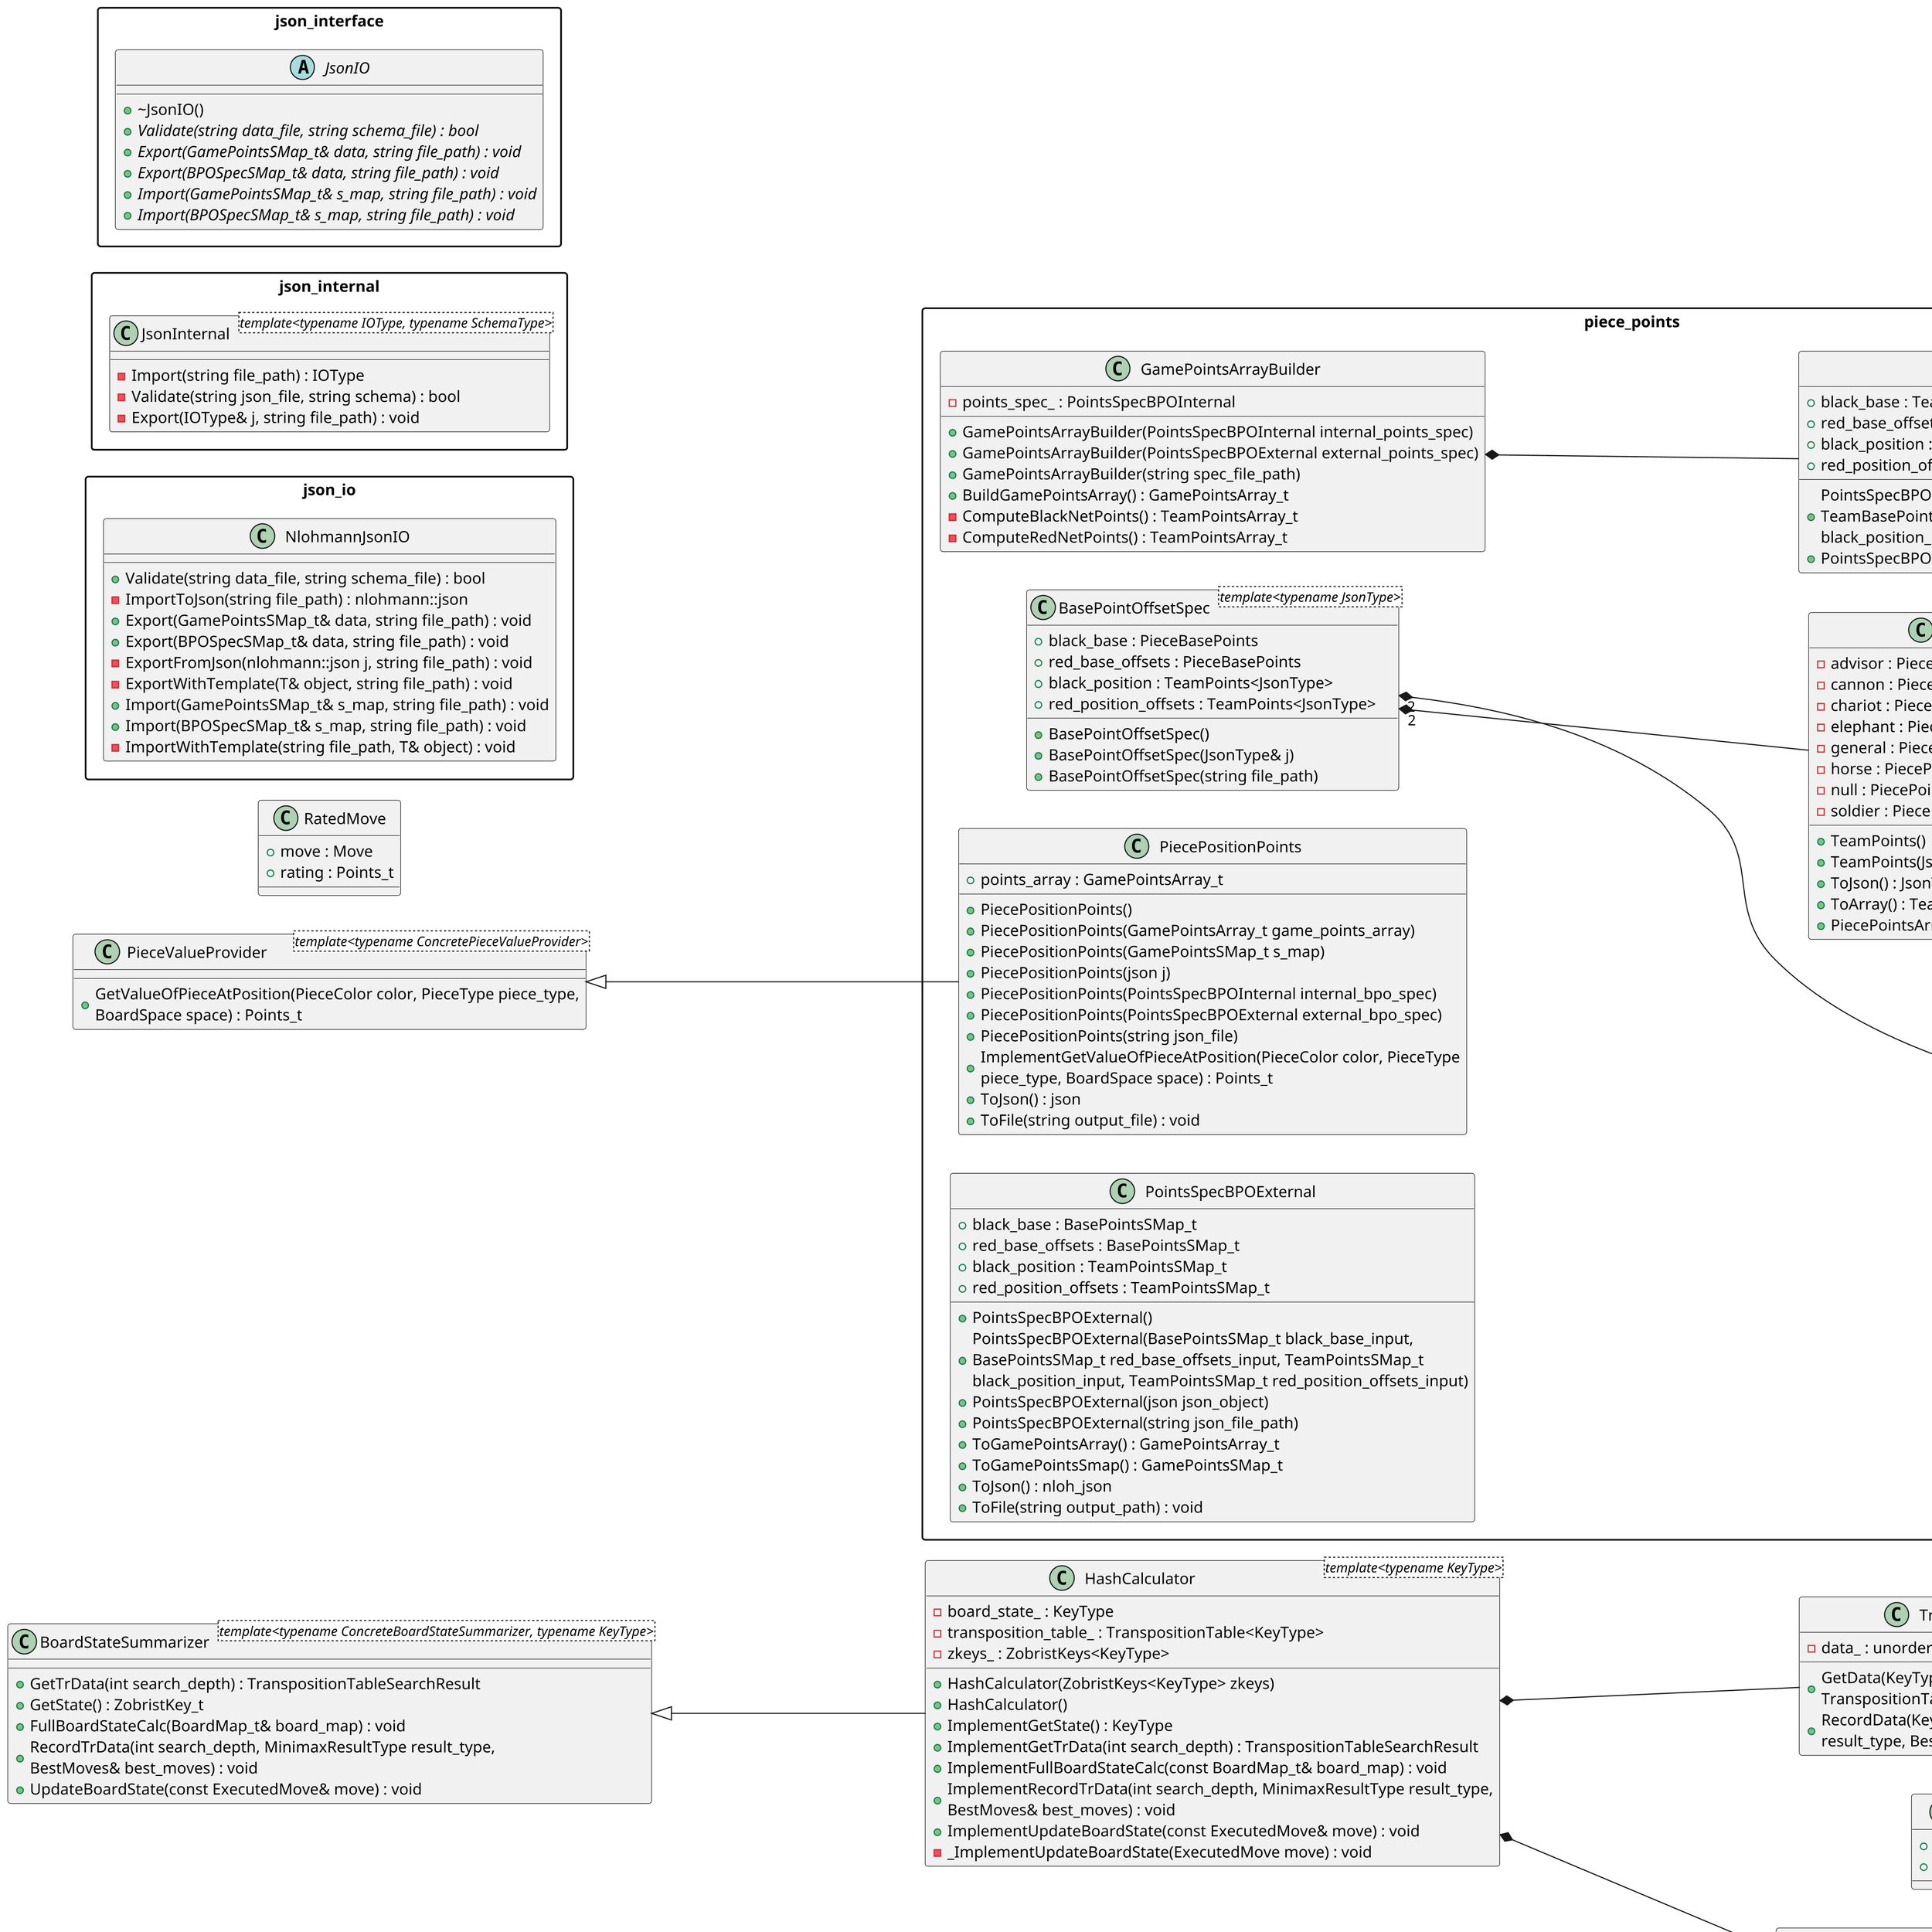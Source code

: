 @startuml
!define RECTANGLE_PACKAGE
skinparam dpi 300
skinparam packageStyle rect
skinparam wrapWidth 500
left to right direction
scale 0.75




/' Objects '/

class BoardStateSummarizer <template<typename ConcreteBoardStateSummarizer, typename KeyType>> {
	+GetTrData(int search_depth) : TranspositionTableSearchResult
	+GetState() : ZobristKey_t
	+FullBoardStateCalc(BoardMap_t& board_map) : void
	+RecordTrData(int search_depth, MinimaxResultType result_type, BestMoves& best_moves) : void
	+UpdateBoardState(const ExecutedMove& move) : void
}


class GameBoard {
	+GameBoard()
	+GameBoard(const BoardMapInt_t starting_board)
	-vector<function<void(ExecutedMove)
	-board_map_ : BoardMap_t
	+map() : BoardMap_t& {query}
	+ImplementExecuteMove(Move move) : ExecutedMove
	+GetOccupant(BoardSpace space) : GamePiece
	-move_calculator_ : MoveCalculator
	+ImplementCalcFinalMovesOf(PieceColor color) : MoveCollection
	+ImplementGetColor(BoardSpace space) : PieceColor
	+ImplementGetType(BoardSpace space) : PieceType
	+IsInCheck(PieceColor color) : bool
	-ViolatesRepeatRule(PieceColor color) : bool
	+GetMoveLog() : std::map<PieceColor , vector<ExecutedMove>>
	-move_log_ : std::map<PieceColor, vector<ExecutedMove>>
	+ImplementGetAllSpacesOccupiedBy(PieceColor color) : vector<BoardSpace>
	-AddToMoveLog(ExecutedMove executed_move) : void
	+ImplementAttachMoveCallback(function<void ( ExecutedMove )> callback) : void
	+ImplementUndoMove(ExecutedMove executed_move) : void
	-RemoveFromMoveLog(ExecutedMove executed_move) : void
	-SetOccupant(BoardSpace space, GamePiece piece) : void
	-UpdateHashCalculator(ExecutedMove executed_move) : void
}


class HashCalculator <template<typename KeyType>> {
	+HashCalculator(ZobristKeys<KeyType> zkeys)
	+HashCalculator()
	+ImplementGetState() : KeyType
	-board_state_ : KeyType
	-transposition_table_ : TranspositionTable<KeyType>
	+ImplementGetTrData(int search_depth) : TranspositionTableSearchResult
	-zkeys_ : ZobristKeys<KeyType>
	+ImplementFullBoardStateCalc(const BoardMap_t& board_map) : void
	+ImplementRecordTrData(int search_depth, MinimaxResultType result_type, BestMoves& best_moves) : void
	+ImplementUpdateBoardState(const ExecutedMove& move) : void
	-_ImplementUpdateBoardState(ExecutedMove move) : void
}


class MinimaxMoveEvaluator <template<typename ConcreteSpaceInfoProvider, typename ConcreteBoardStateSummarizer, typename ConcretePieceValueProvider>> {
	+MinimaxMoveEvaluator(PieceColor evaluating_player, int starting_search_depth, ConcreteSpaceInfoProvider& game_board, ConcretePieceValueProvider game_position_points)
	+MinimaxMoveEvaluator(PieceColor evaluating_player, int starting_search_depth, ConcreteSpaceInfoProvider& game_board)
	-EvaluateEndOfGameLeaf(PieceColor cur_player, MinimaxResultType& result_type) : BestMoves
	-EvaluateNonWinLeaf(PieceColor cur_player) : BestMoves
	-MinimaxRec(int remaining_search_depth, int alpha, int beta, PieceColor cur_player, SearchSummary& single_search_summary, bool use_transposition_table) : BestMoves
	-hash_calculator_ : ConcreteBoardStateSummarizer
	-game_position_points_ : ConcretePieceValueProvider
	-game_board_ : ConcreteSpaceInfoProvider&
	+ImplementSelectMove() : Move
	-RunMinimax(SearchSummary& single_search_summary, bool use_transposition_table) : Move
	-evaluating_player_ : PieceColor
	+GetPlayerTotal(PieceColor color) : Points_t
	-GetValueOfPieceAtPosition(PieceColor color, PieceType piece_type, BoardSpace space) : Points_t
	-RateMove(Move move, PieceColor cur_player) : RatedMove
	+GetSearchSummaries() : SearchSummaries
	-search_summaries_ : SearchSummaries
	+StartingSearchDepth() : int
	-num_move_selections_ : int
	-starting_search_depth_ : int
	+KeySizeBits() : size_t
	-GenerateRankedMoveList(PieceColor cur_player, MoveCollection& cur_player_moves) : std::vector<RatedMove>
}


class MoveCalculator {
	+MoveCalculator()
	+CalcAllMovesNoCheckTest(PieceColor color, const BoardMap_t& board_map) : MoveCollection
	-ImplementCalcAllMovesNoCheckTest(PieceColor color, const BoardMap_t& board_map) : MoveCollection
	-piece_dispatch_array_ : PieceDispatchArray_t
	-piece_moves_ : PieceMoves
	+IsOccupied(const BoardMap_t& board_map, const BoardSpace& space) : bool
	+CalcMovesFrom(const BoardSpace space, MoveCollection& team_moves, const BoardMap_t& board_map) : void
	-ImplementCalcMovesFrom(const BoardSpace space, MoveCollection& team_moves, const BoardMap_t& board_map) : void
}


class MoveEvaluatorInterface <template<typename ConcreteMoveEvaluator>> {
	+SelectMove() : Move
}


class PieceMoves {
	-{static} FwdDirection(PieceColor color) : BoardDirection
	-{static} ExistsAndPassesColorTest(const BoardMap_t& board_map, const BoardSpace& space, PieceColor moving_piece_color) : bool
	+AdvisorMoves(const BoardMap_t& board_map, PieceColor color, const BoardSpace& space, MoveCollection& team_moves) : void
	+CannonMoves(const BoardMap_t& board_map, PieceColor color, const BoardSpace& space, MoveCollection& team_moves) : void
	+ChariotMoves(const BoardMap_t& board_map, PieceColor color, const BoardSpace& space, MoveCollection& team_moves) : void
	+ElephantMoves(const BoardMap_t& board_map, PieceColor color, const BoardSpace& space, MoveCollection& team_moves) : void
	+FlyingGeneralMove(const BoardMap_t& board_map, PieceColor color, const BoardSpace& space, MoveCollection& team_moves) : void
	+GeneralMoves(const BoardMap_t& board_map, PieceColor color, const BoardSpace& space, MoveCollection& team_moves) : void
	+HorseMoves(const BoardMap_t& board_map, PieceColor color, const BoardSpace& space, MoveCollection& team_moves) : void
	+SoldierMoves(const BoardMap_t& board_map, PieceColor color, const BoardSpace& space, MoveCollection& team_moves) : void
	+StandardGeneralMoves(const BoardMap_t& board_map, PieceColor color, const BoardSpace& space, MoveCollection& team_moves) : void
}


class PieceValueProvider <template<typename ConcretePieceValueProvider>> {
	+GetValueOfPieceAtPosition(PieceColor color, PieceType piece_type, BoardSpace space) : Points_t
}


class RandomMoveEvaluator <template<typename ConcreteSpaceInfoProvider>> {
	+RandomMoveEvaluator(PieceColor evaluating_player, ConcreteSpaceInfoProvider& game_board)
	-game_board_ : ConcreteSpaceInfoProvider&
	+ImplementSelectMove() : Move
	-evaluating_player_ : PieceColor
}


class SpaceInfoProvider <template<typename ConcreteSpaceInfoProvider>> {
	+ExecuteMove(Move move) : ExecutedMove
	+CalcFinalMovesOf(PieceColor color) : MoveCollection
	+GetColor(BoardSpace space) : PieceColor
	+GetType(BoardSpace space) : PieceType
	+GetAllSpacesOccupiedBy(PieceColor color) : vector<BoardSpace>
	+AttachMoveCallback(function<void ( ExecutedMove )> callback) : void
	+UndoMove(ExecutedMove executed_move) : void
}


enum MinimaxResultType {
	kAlphaPrune
	kBetaPrune
	kEvaluatorLoses
	kEvaluatorWins
	kFullyEvaluatedNode
	kMax
	kMin
	kStandardLeaf
	kTrTableHit
	kUnknown
}


enum PieceColor {
	kBlk
	kNul
	kRed
}


enum PieceType {
	kAdv
	kCan
	kCha
	kEle
	kGen
	kHor
	kNnn
	kSol
}


class BestMoves {
	+best_moves : MoveCollection
	+best_eval : Points_t
}


class RatedMove {
	+move : Move
	+rating : Points_t
}


class ResultDepthCounts {
	+ResultDepthCounts(int max_search_depth)
	+data : std::vector<std::vector<int>>
	+Update(MinimaxResultType result_type, int search_depth) : void
}


class SearchSummaries {
	+NewExtraSearch(int search_depth, int search_number) : SearchSummary&
	+NewFirstSearch(int search_depth) : SearchSummary&
	+extra_searches : std::map<int, SearchSummary>
	+first_searches : std::vector<SearchSummary>
}


class SearchSummary {
	+SearchSummary(int max_search_depth)
	+best_moves : BestMoves
	+selected_move : Move
	+result_depth_counts : ResultDepthCounts
	+transposition_table_hits : ResultDepthCounts
	+num_nodes : int
	+time : std::chrono::duration<double, std::nano>
	+GetResultDepthCounts() : std::vector<std::vector<int>>
	+GetTranspositionTableHits() : std::vector<std::vector<int>>
	+SetBestMoves(BestMoves best_moves) : void
	+SetSelectedMove(Move selected_move) : void
	+SetTime(std::chrono::duration<double, std::nano> search_time) : void
	+Update(MinimaxResultType result_type, int search_depth, BestMoves best_moves) : void
	+UpdateTranspositionTableHits(MinimaxResultType result_type, int search_depth) : void
}


class TranspositionTable <template<typename KeyType>> {
	+GetData(KeyType board_state, int remaining_search_depth) : TranspositionTableSearchResult
	-data_ : unordered_map<KeyType, vector<TranspositionTableEntry>>
	+RecordData(KeyType state, int search_depth, MinimaxResultType result_type, BestMoves& best_moves) : void
}


class TranspositionTableEntry {
	+best_moves : BestMoves
	+result_type : MinimaxResultType
	+Score() : Points_t
	+remaining_search_depth : int
}


class TranspositionTableSearchResult {
	+table_entry : TranspositionTableEntry
	+found : bool
}


class ZobristKeys <template<typename KeyType>> {
	+ZobristKeys()
	+ZobristKeys(uint32_t seed)
	+ZobristKeys(KeyType new_turn_key, GameZarray_t& new_zarray)
	+ZobristKeys(json json_object)
	+ZobristKeys(string json_file_path)
	+{static} create_game_zarray(std::mt19937_64& gen_64) : GameZarray_t
	+zarray : GameZarray_t
	+GetHashValue(PieceColor color, PieceType piece_type, BoardSpace space) : KeyType
	+turn_key : KeyType
	+ToJson() : json
}


namespace piece_points {
	class GamePointsArrayBuilder {
		+GamePointsArrayBuilder(PointsSpecBPOInternal internal_points_spec)
		+GamePointsArrayBuilder(PointsSpecBPOExternal external_points_spec)
		+GamePointsArrayBuilder(string spec_file_path)
		+BuildGamePointsArray() : GamePointsArray_t
		-points_spec_ : PointsSpecBPOInternal
		-ComputeBlackNetPoints() : TeamPointsArray_t
		-ComputeRedNetPoints() : TeamPointsArray_t
	}

	class BasePointOffsetSpec <template<typename JsonType>> {
		+BasePointOffsetSpec()
		+BasePointOffsetSpec(JsonType& j)
		+BasePointOffsetSpec(string file_path)
		+black_base : PieceBasePoints
		+red_base_offsets : PieceBasePoints
		+black_position : TeamPoints<JsonType>
		+red_position_offsets : TeamPoints<JsonType>
	}

	class PieceBasePoints {
		+advisor : int
		+cannon : int
		+chariot : int
		+elephant : int
		+general : int
		+horse : int
		+null : int
		+soldier : int
	}

	class PiecePositionPoints {
		+PiecePositionPoints()
		+PiecePositionPoints(GamePointsArray_t game_points_array)
		+PiecePositionPoints(GamePointsSMap_t s_map)
		+PiecePositionPoints(json j)
		+PiecePositionPoints(PointsSpecBPOInternal internal_bpo_spec)
		+PiecePositionPoints(PointsSpecBPOExternal external_bpo_spec)
		+PiecePositionPoints(string json_file)
		+points_array : GamePointsArray_t
		+ImplementGetValueOfPieceAtPosition(PieceColor color, PieceType piece_type, BoardSpace space) : Points_t
		+ToJson() : json
		+ToFile(string output_file) : void
	}

	class PointsSpecBPOExternal {
		+PointsSpecBPOExternal()
		+PointsSpecBPOExternal(BasePointsSMap_t black_base_input, BasePointsSMap_t red_base_offsets_input, TeamPointsSMap_t black_position_input, TeamPointsSMap_t red_position_offsets_input)
		+PointsSpecBPOExternal(json json_object)
		+PointsSpecBPOExternal(string json_file_path)
		+black_base : BasePointsSMap_t
		+red_base_offsets : BasePointsSMap_t
		+ToGamePointsArray() : GamePointsArray_t
		+ToGamePointsSmap() : GamePointsSMap_t
		+black_position : TeamPointsSMap_t
		+red_position_offsets : TeamPointsSMap_t
		+ToJson() : nloh_json
		+ToFile(string output_path) : void
	}

	class PointsSpecBPOInternal {
		+PointsSpecBPOInternal(TeamBasePoints_t black_base_input, TeamBasePoints_t red_base_offsets_input, TeamPointsEMap_t black_position_input, TeamPointsEMap_t red_position_offsets_input)
		+PointsSpecBPOInternal(PointsSpecBPOExternal external_spec)
		+black_base : TeamBasePoints_t
		+red_base_offsets : TeamBasePoints_t
		+black_position : TeamPointsEMap_t
		+red_position_offsets : TeamPointsEMap_t
	}

	class TeamPoints <template<typename JsonType>> {
		+TeamPoints()
		+TeamPoints(JsonType& j)
		+ToJson() : JsonType
		-advisor : PiecePointsArray_t
		-cannon : PiecePointsArray_t
		-chariot : PiecePointsArray_t
		-elephant : PiecePointsArray_t
		-general : PiecePointsArray_t
		-horse : PiecePointsArray_t
		-null : PiecePointsArray_t
		-soldier : PiecePointsArray_t
		+ToArray() : TeamPointsArray_t
		+PiecePointsArrays() : unordered_map<string , PiecePointsArray_t>
	}
}


namespace json_io {
	class NlohmannJsonIO {
		+Validate(string data_file, string schema_file) : bool
		-ImportToJson(string file_path) : nlohmann::json
		+Export(GamePointsSMap_t& data, string file_path) : void
		+Export(BPOSpecSMap_t& data, string file_path) : void
		-ExportFromJson(nlohmann::json j, string file_path) : void
		-ExportWithTemplate(T& object, string file_path) : void
		+Import(GamePointsSMap_t& s_map, string file_path) : void
		+Import(BPOSpecSMap_t& s_map, string file_path) : void
		-ImportWithTemplate(string file_path, T& object) : void
	}
}


namespace json_internal {
	class JsonInternal <template<typename IOType, typename SchemaType>> {
		-Import(string file_path) : IOType
		-Validate(string json_file, string schema) : bool
		-Export(IOType& j, string file_path) : void
	}
}


namespace json_interface {
	abstract class JsonIO {
		+~JsonIO()
		+{abstract} Validate(string data_file, string schema_file) : bool
		+{abstract} Export(GamePointsSMap_t& data, string file_path) : void
		+{abstract} Export(BPOSpecSMap_t& data, string file_path) : void
		+{abstract} Import(GamePointsSMap_t& s_map, string file_path) : void
		+{abstract} Import(BPOSpecSMap_t& s_map, string file_path) : void
	}
}


namespace board_components {
	class BoardDirection {
		+file : BoardIdx_t
		+rank : BoardIdx_t
	}

	class BoardSpace {
		+file : BoardIdx_t
		+rank : BoardIdx_t
		+operator+(const BoardDirection direction) : BoardSpace {query}
		+IsInCastleOf(const PieceColor color) : bool {query}
		+IsInHomelandOf(const PieceColor color) : bool {query}
		+IsOnBoard() : bool {query}
		+operator!=(const BoardSpace other) : bool {query}
		+operator==(const BoardSpace other) : bool {query}
	}

	class CastleEdges {
		+max_file : BoardIdx_t
		+max_rank : BoardIdx_t
		+min_file : BoardIdx_t
		+min_rank : BoardIdx_t
	}

	class ExecutedMove {
		+destination_piece : GamePiece
		+moving_piece : GamePiece
		+spaces : Move
		+operator==(const ExecutedMove other) : bool
	}

	class GamePiece {
		+GamePiece()
		+GamePiece(int int_piece)
		+GamePiece(PieceType type, PieceColor color)
		+piece_color : PieceColor
		+piece_type : PieceType
		+operator==(const GamePiece& other) : bool {query}
	}

	class Move {
		+end : BoardSpace
		+start : BoardSpace
		+operator==(const Move other) : bool
	}

	class MoveCollection {
		+MoveCollection()
		+MoveCollection(vector<Move> my_moves)
		+MoveCollection(size_t reserve_size)
		+ContainsDestination(const BoardSpace& space) : bool
		+ContainsMove(const Move& move) : bool {query}
		+Size() : size_t {query}
		+moves : vector<Move>
		+Append(Move move) : void
		+Concat(vector<Move> other_moves) : void
		+Concat(MoveCollection other) : void
	}
}





/' Inheritance relationships '/

BoardStateSummarizer <|-- HashCalculator


MoveEvaluatorInterface <|-- MinimaxMoveEvaluator


MoveEvaluatorInterface <|-- RandomMoveEvaluator


PieceValueProvider <|-- piece_points.PiecePositionPoints


SpaceInfoProvider <|-- GameBoard





/' Aggregation relationships '/

piece_points.BasePointOffsetSpec "2" *-- piece_points.PieceBasePoints


piece_points.BasePointOffsetSpec "2" *-- piece_points.TeamPoints


board_components.ExecutedMove "2" *-- board_components.GamePiece


board_components.ExecutedMove *-- board_components.Move


GameBoard *-- MoveCalculator


GameBoard *-- PieceColor


board_components.GamePiece *-- PieceColor


board_components.GamePiece *-- PieceType


piece_points.GamePointsArrayBuilder *-- piece_points.PointsSpecBPOInternal


HashCalculator *-- TranspositionTable


HashCalculator *-- ZobristKeys


MinimaxMoveEvaluator *-- PieceColor


MinimaxMoveEvaluator *-- SearchSummaries


board_components.Move "2" *-- board_components.BoardSpace


MoveCalculator *-- PieceMoves


board_components.MoveCollection *-- board_components.Move


RandomMoveEvaluator *-- PieceColor


SearchSummaries "2" *-- SearchSummary


SearchSummary *-- BestMoves


SearchSummary "2" *-- ResultDepthCounts


TranspositionTable *-- TranspositionTableEntry


TranspositionTableEntry *-- BestMoves


TranspositionTableEntry *-- MinimaxResultType


TranspositionTableSearchResult *-- TranspositionTableEntry






/' Nested objects '/



@enduml
